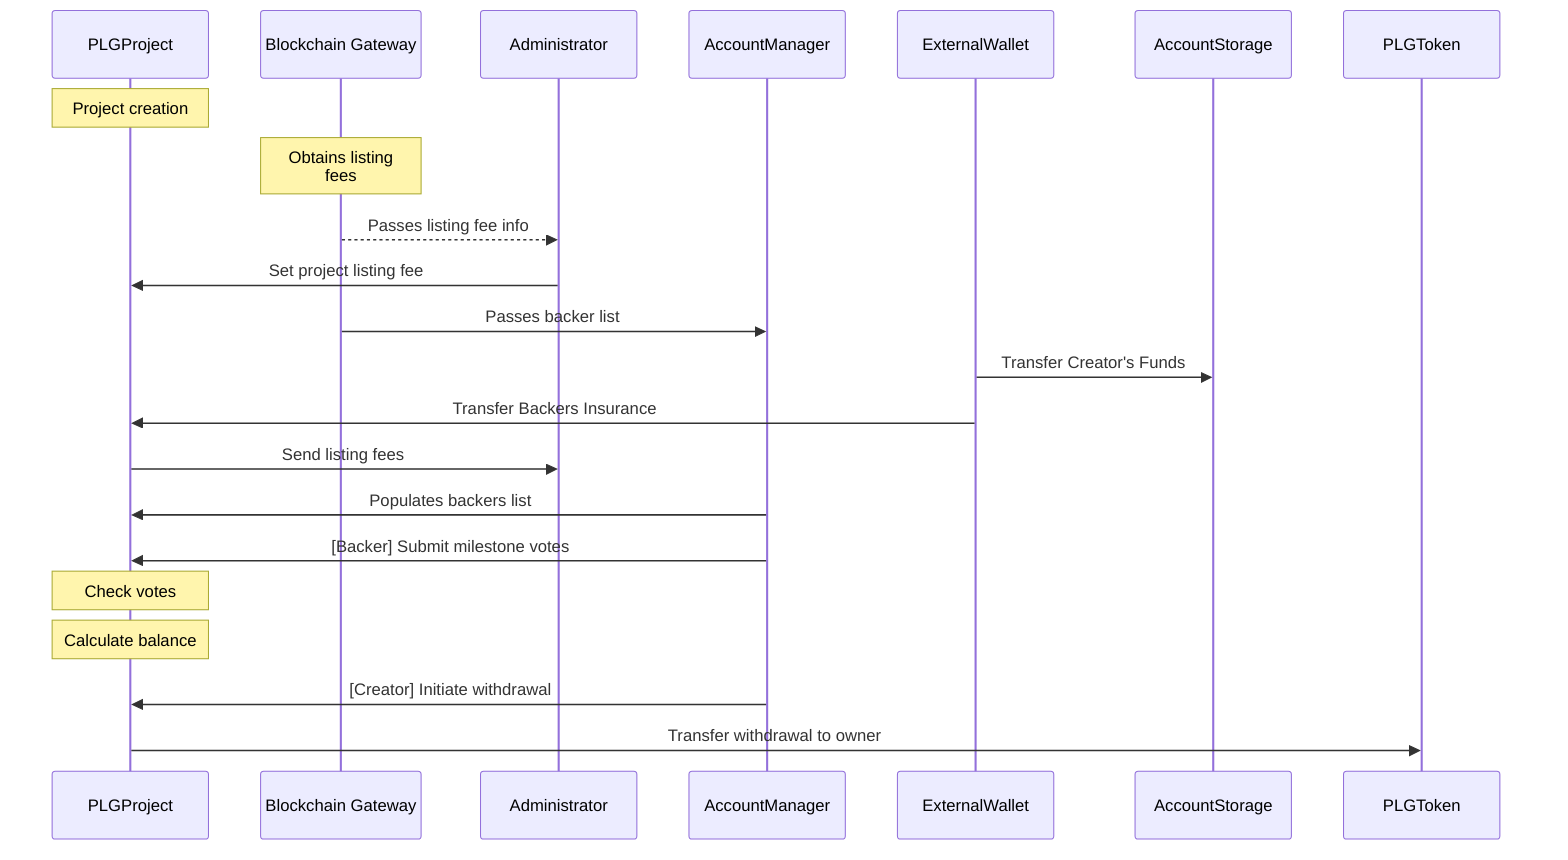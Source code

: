 sequenceDiagram
  Note over PLGProject: Project creation
  Note over Blockchain Gateway: Obtains listing <br/> fees
  Blockchain Gateway -->> Administrator: Passes listing fee info
  Administrator ->> PLGProject: Set project listing fee
  Blockchain Gateway ->> AccountManager: Passes backer list
  ExternalWallet ->> AccountStorage: Transfer Creator's Funds
  ExternalWallet ->> PLGProject: Transfer Backers Insurance
  PLGProject ->> Administrator: Send listing fees
  AccountManager ->> PLGProject: Populates backers list
  AccountManager ->> PLGProject: [Backer] Submit milestone votes
  Note over PLGProject: Check votes
  Note over PLGProject: Calculate balance
  AccountManager ->> PLGProject: [Creator] Initiate withdrawal
  PLGProject ->> PLGToken: Transfer withdrawal to owner